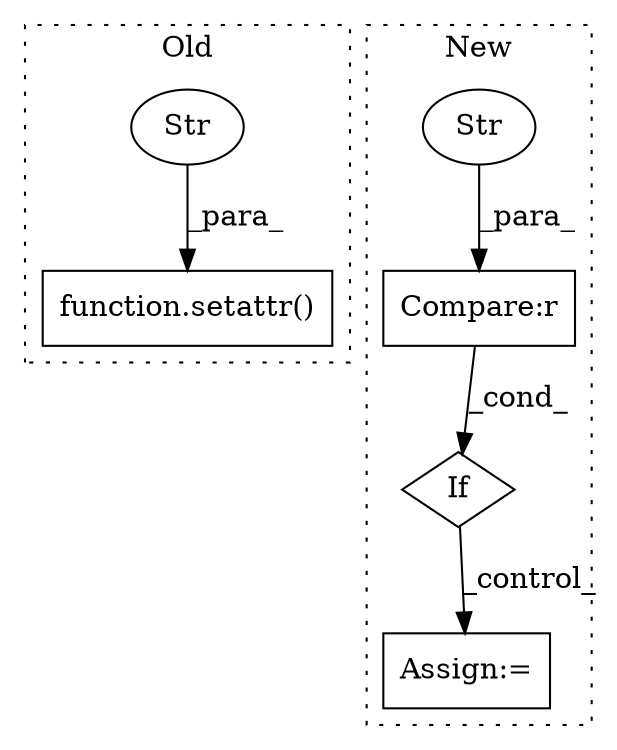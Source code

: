 digraph G {
subgraph cluster0 {
1 [label="function.setattr()" a="75" s="29267,29354" l="8,1" shape="box"];
5 [label="Str" a="66" s="29280" l="19" shape="ellipse"];
label = "Old";
style="dotted";
}
subgraph cluster1 {
2 [label="If" a="96" s="29234" l="3" shape="diamond"];
3 [label="Assign:=" a="68" s="29323" l="3" shape="box"];
4 [label="Compare:r" a="40" s="29237" l="59" shape="box"];
6 [label="Str" a="66" s="29257" l="39" shape="ellipse"];
label = "New";
style="dotted";
}
2 -> 3 [label="_control_"];
4 -> 2 [label="_cond_"];
5 -> 1 [label="_para_"];
6 -> 4 [label="_para_"];
}